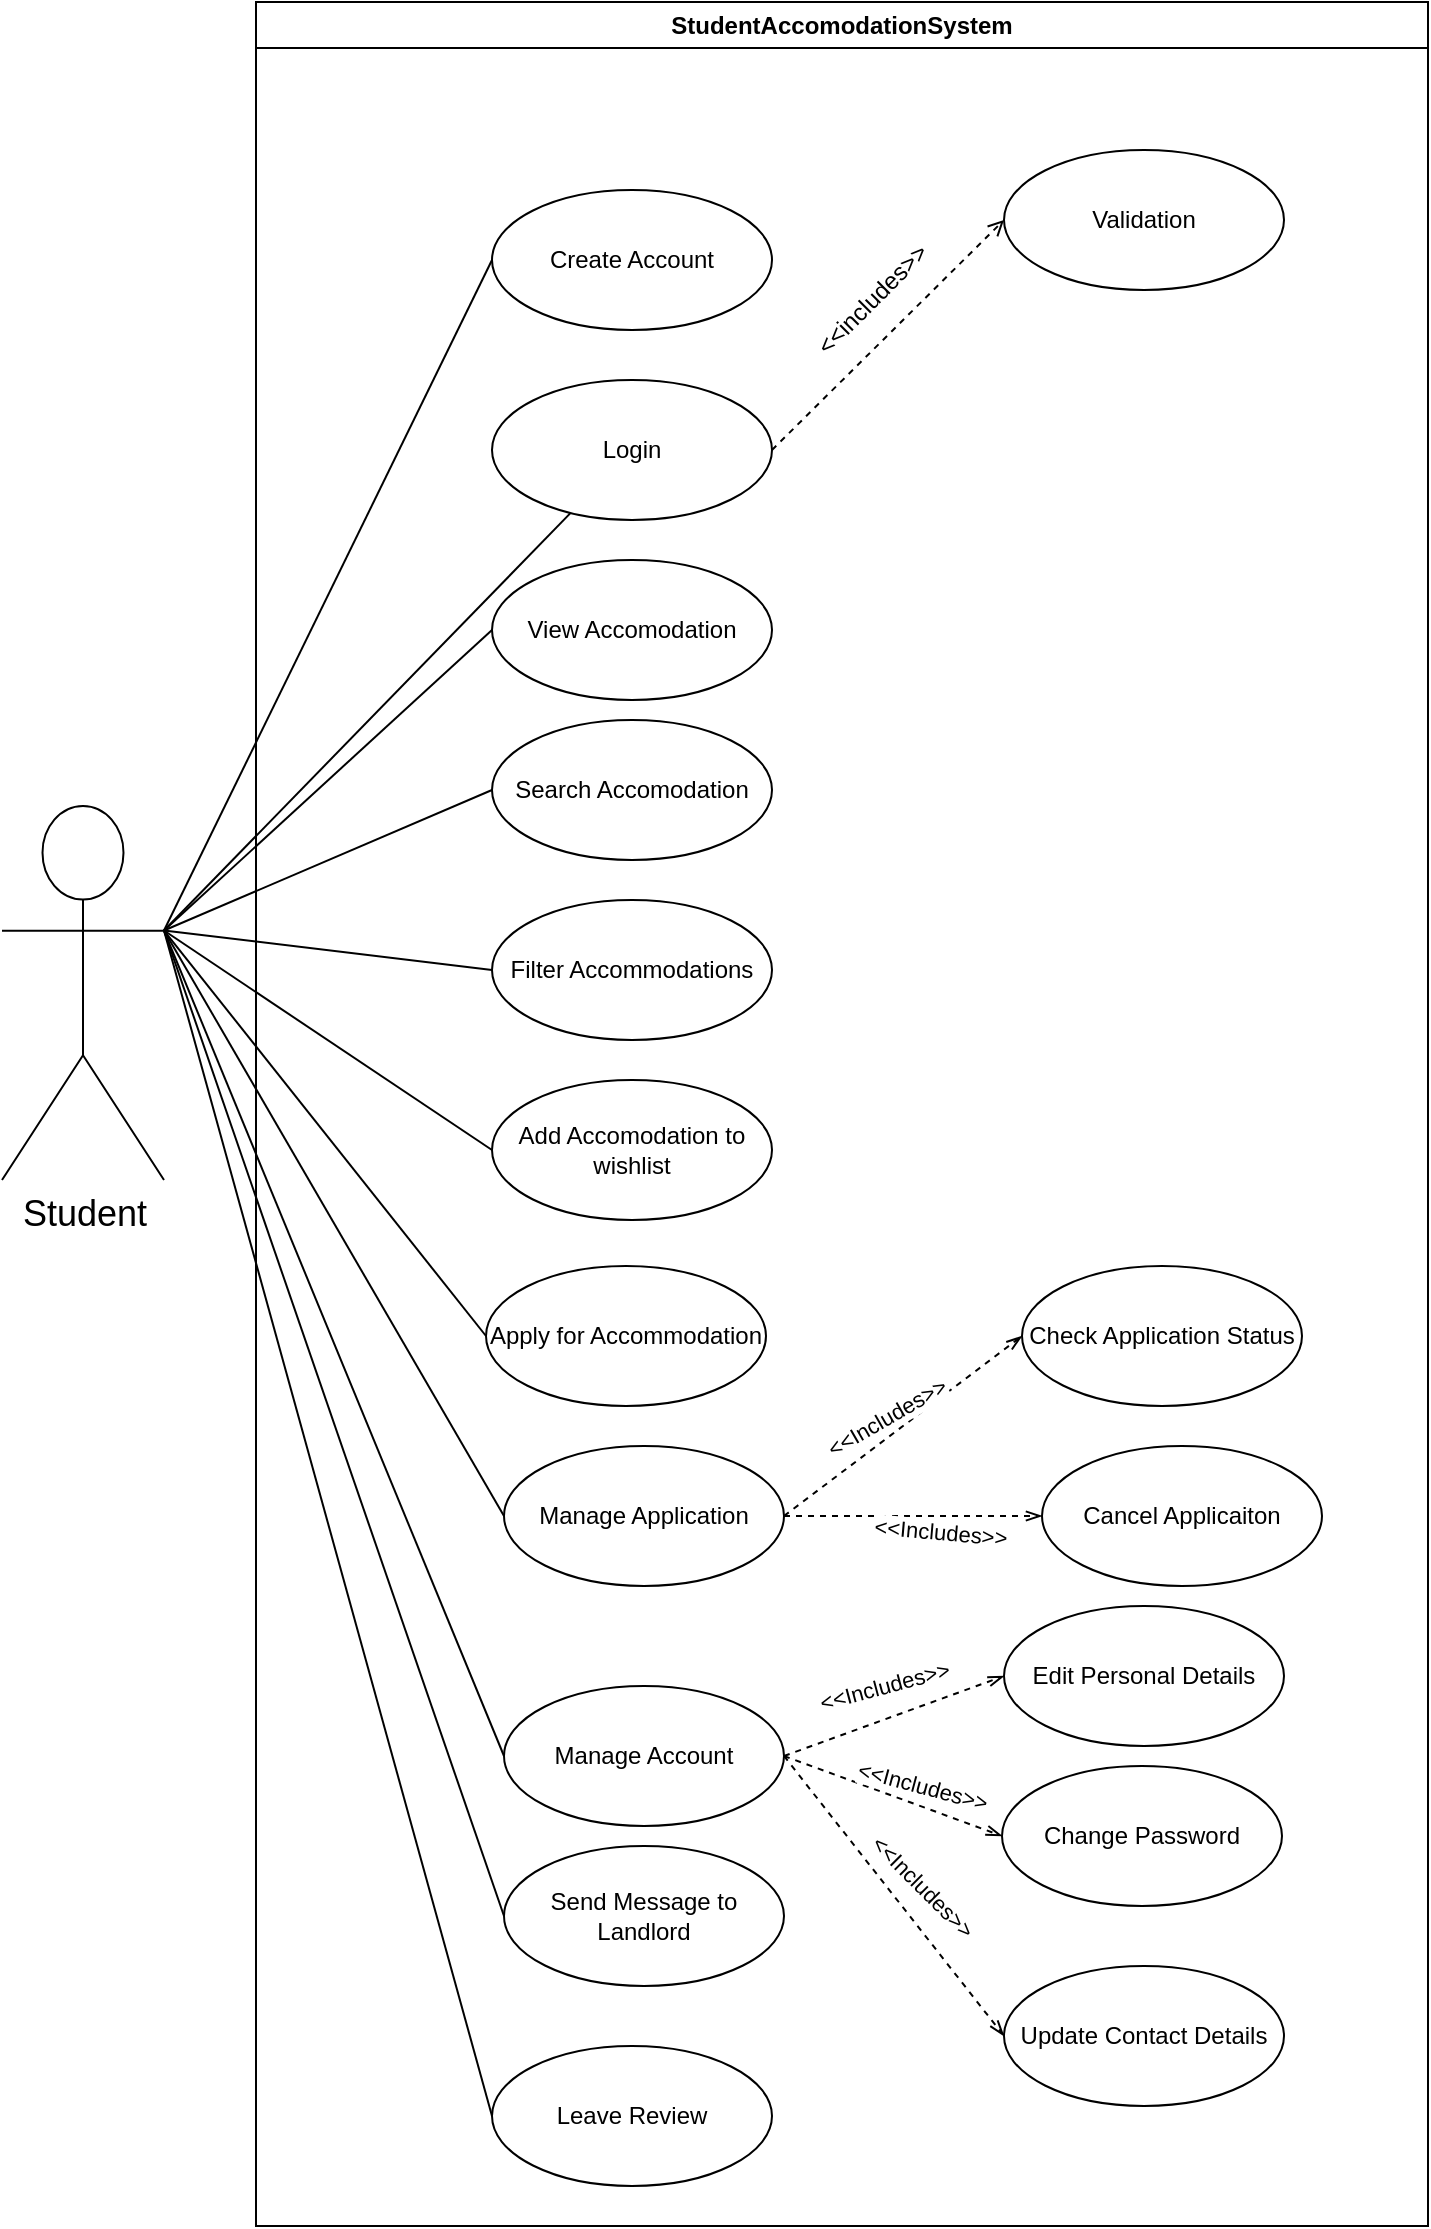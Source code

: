 <mxfile version="24.2.5" type="github">
  <diagram name="Page-1" id="rK-AMSusxKKNQ6RRBM9y">
    <mxGraphModel dx="1018" dy="620" grid="0" gridSize="10" guides="1" tooltips="1" connect="1" arrows="1" fold="1" page="1" pageScale="1" pageWidth="827" pageHeight="1169" math="0" shadow="0">
      <root>
        <mxCell id="0" />
        <mxCell id="1" parent="0" />
        <mxCell id="TJKod79dEkcCyeSPvRuY-4" style="rounded=0;orthogonalLoop=1;jettySize=auto;html=1;exitX=1;exitY=0.333;exitDx=0;exitDy=0;exitPerimeter=0;endArrow=none;endFill=0;" parent="1" source="FojOhy-D1rllTsTGri5z-2" target="TJKod79dEkcCyeSPvRuY-1" edge="1">
          <mxGeometry relative="1" as="geometry" />
        </mxCell>
        <mxCell id="TJKod79dEkcCyeSPvRuY-6" style="rounded=0;orthogonalLoop=1;jettySize=auto;html=1;exitX=1;exitY=0.333;exitDx=0;exitDy=0;exitPerimeter=0;entryX=0;entryY=0.5;entryDx=0;entryDy=0;endArrow=none;endFill=0;" parent="1" source="FojOhy-D1rllTsTGri5z-2" target="TJKod79dEkcCyeSPvRuY-2" edge="1">
          <mxGeometry relative="1" as="geometry" />
        </mxCell>
        <mxCell id="TJKod79dEkcCyeSPvRuY-9" style="rounded=0;orthogonalLoop=1;jettySize=auto;html=1;exitX=1;exitY=0.333;exitDx=0;exitDy=0;exitPerimeter=0;entryX=0;entryY=0.5;entryDx=0;entryDy=0;endArrow=none;endFill=0;" parent="1" source="FojOhy-D1rllTsTGri5z-2" target="TJKod79dEkcCyeSPvRuY-3" edge="1">
          <mxGeometry relative="1" as="geometry" />
        </mxCell>
        <mxCell id="TJKod79dEkcCyeSPvRuY-10" style="rounded=0;orthogonalLoop=1;jettySize=auto;html=1;exitX=1;exitY=0.333;exitDx=0;exitDy=0;exitPerimeter=0;entryX=0;entryY=0.5;entryDx=0;entryDy=0;endArrow=none;endFill=0;" parent="1" source="FojOhy-D1rllTsTGri5z-2" target="TJKod79dEkcCyeSPvRuY-7" edge="1">
          <mxGeometry relative="1" as="geometry" />
        </mxCell>
        <mxCell id="TJKod79dEkcCyeSPvRuY-11" style="rounded=0;orthogonalLoop=1;jettySize=auto;html=1;exitX=1;exitY=0.333;exitDx=0;exitDy=0;exitPerimeter=0;entryX=0;entryY=0.5;entryDx=0;entryDy=0;endArrow=none;endFill=0;" parent="1" source="FojOhy-D1rllTsTGri5z-2" target="TJKod79dEkcCyeSPvRuY-8" edge="1">
          <mxGeometry relative="1" as="geometry" />
        </mxCell>
        <mxCell id="TJKod79dEkcCyeSPvRuY-12" style="rounded=0;orthogonalLoop=1;jettySize=auto;html=1;exitX=1;exitY=0.333;exitDx=0;exitDy=0;exitPerimeter=0;entryX=0;entryY=0.5;entryDx=0;entryDy=0;endArrow=none;endFill=0;" parent="1" source="FojOhy-D1rllTsTGri5z-2" target="TJKod79dEkcCyeSPvRuY-13" edge="1">
          <mxGeometry relative="1" as="geometry" />
        </mxCell>
        <mxCell id="TJKod79dEkcCyeSPvRuY-15" style="rounded=0;orthogonalLoop=1;jettySize=auto;html=1;exitX=1;exitY=0.333;exitDx=0;exitDy=0;exitPerimeter=0;entryX=0;entryY=0.5;entryDx=0;entryDy=0;endArrow=none;endFill=0;" parent="1" source="FojOhy-D1rllTsTGri5z-2" target="TJKod79dEkcCyeSPvRuY-14" edge="1">
          <mxGeometry relative="1" as="geometry" />
        </mxCell>
        <mxCell id="TJKod79dEkcCyeSPvRuY-33" style="rounded=0;orthogonalLoop=1;jettySize=auto;html=1;exitX=1;exitY=0.333;exitDx=0;exitDy=0;exitPerimeter=0;entryX=0;entryY=0.5;entryDx=0;entryDy=0;endArrow=none;endFill=0;" parent="1" source="FojOhy-D1rllTsTGri5z-2" target="TJKod79dEkcCyeSPvRuY-23" edge="1">
          <mxGeometry relative="1" as="geometry" />
        </mxCell>
        <mxCell id="TJKod79dEkcCyeSPvRuY-34" style="rounded=0;orthogonalLoop=1;jettySize=auto;html=1;exitX=1;exitY=0.333;exitDx=0;exitDy=0;exitPerimeter=0;entryX=0;entryY=0.5;entryDx=0;entryDy=0;endArrow=none;endFill=0;" parent="1" source="FojOhy-D1rllTsTGri5z-2" target="TJKod79dEkcCyeSPvRuY-22" edge="1">
          <mxGeometry relative="1" as="geometry" />
        </mxCell>
        <mxCell id="TJKod79dEkcCyeSPvRuY-36" style="rounded=0;orthogonalLoop=1;jettySize=auto;html=1;exitX=1;exitY=0.333;exitDx=0;exitDy=0;exitPerimeter=0;entryX=0;entryY=0.5;entryDx=0;entryDy=0;endArrow=none;endFill=0;" parent="1" source="FojOhy-D1rllTsTGri5z-2" target="TJKod79dEkcCyeSPvRuY-35" edge="1">
          <mxGeometry relative="1" as="geometry" />
        </mxCell>
        <mxCell id="FojOhy-D1rllTsTGri5z-2" value="&lt;font style=&quot;font-size: 18px;&quot;&gt;Student&lt;/font&gt;" style="shape=umlActor;verticalLabelPosition=bottom;verticalAlign=top;html=1;" parent="1" vertex="1">
          <mxGeometry x="50" y="440" width="81" height="187" as="geometry" />
        </mxCell>
        <mxCell id="FojOhy-D1rllTsTGri5z-8" style="rounded=0;orthogonalLoop=1;jettySize=auto;html=1;exitX=1;exitY=0.5;exitDx=0;exitDy=0;entryX=0;entryY=0.5;entryDx=0;entryDy=0;endArrow=open;endFill=0;dashed=1;" parent="1" source="TJKod79dEkcCyeSPvRuY-1" target="FojOhy-D1rllTsTGri5z-7" edge="1">
          <mxGeometry relative="1" as="geometry" />
        </mxCell>
        <mxCell id="FojOhy-D1rllTsTGri5z-5" value="Create Account" style="ellipse;whiteSpace=wrap;html=1;" parent="1" vertex="1">
          <mxGeometry x="295" y="132" width="140" height="70" as="geometry" />
        </mxCell>
        <mxCell id="FojOhy-D1rllTsTGri5z-6" style="rounded=0;orthogonalLoop=1;jettySize=auto;html=1;exitX=1;exitY=0.333;exitDx=0;exitDy=0;exitPerimeter=0;entryX=0;entryY=0.5;entryDx=0;entryDy=0;endArrow=none;endFill=0;" parent="1" source="FojOhy-D1rllTsTGri5z-2" target="FojOhy-D1rllTsTGri5z-5" edge="1">
          <mxGeometry relative="1" as="geometry" />
        </mxCell>
        <mxCell id="FojOhy-D1rllTsTGri5z-7" value="Validation" style="ellipse;whiteSpace=wrap;html=1;" parent="1" vertex="1">
          <mxGeometry x="551" y="112" width="140" height="70" as="geometry" />
        </mxCell>
        <mxCell id="FojOhy-D1rllTsTGri5z-9" value="&amp;lt;&amp;lt;includes&amp;gt;&amp;gt;" style="text;html=1;align=center;verticalAlign=middle;resizable=0;points=[];autosize=1;strokeColor=none;fillColor=none;rotation=-45;" parent="1" vertex="1">
          <mxGeometry x="435" y="172" width="100" height="30" as="geometry" />
        </mxCell>
        <mxCell id="TJKod79dEkcCyeSPvRuY-1" value="Login" style="ellipse;whiteSpace=wrap;html=1;" parent="1" vertex="1">
          <mxGeometry x="295" y="227" width="140" height="70" as="geometry" />
        </mxCell>
        <mxCell id="TJKod79dEkcCyeSPvRuY-2" value="View Accomodation" style="ellipse;whiteSpace=wrap;html=1;" parent="1" vertex="1">
          <mxGeometry x="295" y="317" width="140" height="70" as="geometry" />
        </mxCell>
        <mxCell id="TJKod79dEkcCyeSPvRuY-3" value="Search Accomodation" style="ellipse;whiteSpace=wrap;html=1;" parent="1" vertex="1">
          <mxGeometry x="295" y="397" width="140" height="70" as="geometry" />
        </mxCell>
        <mxCell id="TJKod79dEkcCyeSPvRuY-7" value="Filter Accommodations" style="ellipse;whiteSpace=wrap;html=1;" parent="1" vertex="1">
          <mxGeometry x="295" y="487" width="140" height="70" as="geometry" />
        </mxCell>
        <mxCell id="TJKod79dEkcCyeSPvRuY-8" value="Add Accomodation to wishlist" style="ellipse;whiteSpace=wrap;html=1;" parent="1" vertex="1">
          <mxGeometry x="295" y="577" width="140" height="70" as="geometry" />
        </mxCell>
        <mxCell id="TJKod79dEkcCyeSPvRuY-18" style="rounded=0;orthogonalLoop=1;jettySize=auto;html=1;exitX=1;exitY=0.5;exitDx=0;exitDy=0;entryX=0;entryY=0.5;entryDx=0;entryDy=0;endArrow=openThin;endFill=0;dashed=1;" parent="1" source="TJKod79dEkcCyeSPvRuY-13" target="TJKod79dEkcCyeSPvRuY-16" edge="1">
          <mxGeometry relative="1" as="geometry" />
        </mxCell>
        <mxCell id="TJKod79dEkcCyeSPvRuY-20" value="&amp;lt;&amp;lt;Includes&amp;gt;&amp;gt;" style="edgeLabel;html=1;align=center;verticalAlign=middle;resizable=0;points=[];rotation=-30;" parent="TJKod79dEkcCyeSPvRuY-18" vertex="1" connectable="0">
          <mxGeometry x="-0.064" y="9" relative="1" as="geometry">
            <mxPoint as="offset" />
          </mxGeometry>
        </mxCell>
        <mxCell id="TJKod79dEkcCyeSPvRuY-13" value="Manage Application" style="ellipse;whiteSpace=wrap;html=1;" parent="1" vertex="1">
          <mxGeometry x="301" y="760" width="140" height="70" as="geometry" />
        </mxCell>
        <mxCell id="TJKod79dEkcCyeSPvRuY-14" value="Apply for Accommodation" style="ellipse;whiteSpace=wrap;html=1;" parent="1" vertex="1">
          <mxGeometry x="292" y="670" width="140" height="70" as="geometry" />
        </mxCell>
        <mxCell id="TJKod79dEkcCyeSPvRuY-16" value="Check Application Status" style="ellipse;whiteSpace=wrap;html=1;" parent="1" vertex="1">
          <mxGeometry x="560" y="670" width="140" height="70" as="geometry" />
        </mxCell>
        <mxCell id="TJKod79dEkcCyeSPvRuY-17" value="Cancel Applicaiton" style="ellipse;whiteSpace=wrap;html=1;" parent="1" vertex="1">
          <mxGeometry x="570" y="760" width="140" height="70" as="geometry" />
        </mxCell>
        <mxCell id="TJKod79dEkcCyeSPvRuY-19" style="rounded=0;orthogonalLoop=1;jettySize=auto;html=1;exitX=1;exitY=0.5;exitDx=0;exitDy=0;entryX=0;entryY=0.5;entryDx=0;entryDy=0;endArrow=openThin;endFill=0;dashed=1;" parent="1" source="TJKod79dEkcCyeSPvRuY-13" target="TJKod79dEkcCyeSPvRuY-17" edge="1">
          <mxGeometry relative="1" as="geometry">
            <mxPoint x="445" y="702" as="sourcePoint" />
            <mxPoint x="540" y="630" as="targetPoint" />
          </mxGeometry>
        </mxCell>
        <mxCell id="TJKod79dEkcCyeSPvRuY-21" value="&amp;lt;&amp;lt;Includes&amp;gt;&amp;gt;" style="edgeLabel;html=1;align=center;verticalAlign=middle;resizable=0;points=[];rotation=5;" parent="1" vertex="1" connectable="0">
          <mxGeometry x="510.002" y="794.995" as="geometry">
            <mxPoint x="9.091" y="6.882" as="offset" />
          </mxGeometry>
        </mxCell>
        <mxCell id="TJKod79dEkcCyeSPvRuY-22" value="Leave Review" style="ellipse;whiteSpace=wrap;html=1;" parent="1" vertex="1">
          <mxGeometry x="295" y="1060" width="140" height="70" as="geometry" />
        </mxCell>
        <mxCell id="TJKod79dEkcCyeSPvRuY-27" style="rounded=0;orthogonalLoop=1;jettySize=auto;html=1;exitX=1;exitY=0.5;exitDx=0;exitDy=0;entryX=0;entryY=0.5;entryDx=0;entryDy=0;dashed=1;endArrow=openThin;endFill=0;" parent="1" source="TJKod79dEkcCyeSPvRuY-23" target="TJKod79dEkcCyeSPvRuY-24" edge="1">
          <mxGeometry relative="1" as="geometry" />
        </mxCell>
        <mxCell id="TJKod79dEkcCyeSPvRuY-29" style="rounded=0;orthogonalLoop=1;jettySize=auto;html=1;exitX=1;exitY=0.5;exitDx=0;exitDy=0;entryX=0;entryY=0.5;entryDx=0;entryDy=0;endArrow=openThin;endFill=0;dashed=1;" parent="1" source="TJKod79dEkcCyeSPvRuY-23" target="TJKod79dEkcCyeSPvRuY-25" edge="1">
          <mxGeometry relative="1" as="geometry" />
        </mxCell>
        <mxCell id="TJKod79dEkcCyeSPvRuY-31" style="rounded=0;orthogonalLoop=1;jettySize=auto;html=1;exitX=1;exitY=0.5;exitDx=0;exitDy=0;entryX=0;entryY=0.5;entryDx=0;entryDy=0;dashed=1;endArrow=openThin;endFill=0;" parent="1" source="TJKod79dEkcCyeSPvRuY-23" target="TJKod79dEkcCyeSPvRuY-26" edge="1">
          <mxGeometry relative="1" as="geometry" />
        </mxCell>
        <mxCell id="TJKod79dEkcCyeSPvRuY-23" value="Manage Account" style="ellipse;whiteSpace=wrap;html=1;" parent="1" vertex="1">
          <mxGeometry x="301" y="880" width="140" height="70" as="geometry" />
        </mxCell>
        <mxCell id="TJKod79dEkcCyeSPvRuY-24" value="Edit Personal Details" style="ellipse;whiteSpace=wrap;html=1;" parent="1" vertex="1">
          <mxGeometry x="551" y="840" width="140" height="70" as="geometry" />
        </mxCell>
        <mxCell id="TJKod79dEkcCyeSPvRuY-25" value="Change Password" style="ellipse;whiteSpace=wrap;html=1;" parent="1" vertex="1">
          <mxGeometry x="550" y="920" width="140" height="70" as="geometry" />
        </mxCell>
        <mxCell id="TJKod79dEkcCyeSPvRuY-26" value="Update Contact Details" style="ellipse;whiteSpace=wrap;html=1;" parent="1" vertex="1">
          <mxGeometry x="551" y="1020" width="140" height="70" as="geometry" />
        </mxCell>
        <mxCell id="TJKod79dEkcCyeSPvRuY-28" value="&amp;lt;&amp;lt;Includes&amp;gt;&amp;gt;" style="edgeLabel;html=1;align=center;verticalAlign=middle;resizable=0;points=[];rotation=-15;" parent="1" vertex="1" connectable="0">
          <mxGeometry x="491.002" y="879.997" as="geometry" />
        </mxCell>
        <mxCell id="TJKod79dEkcCyeSPvRuY-30" value="&amp;lt;&amp;lt;Includes&amp;gt;&amp;gt;" style="edgeLabel;html=1;align=center;verticalAlign=middle;resizable=0;points=[];rotation=15;" parent="1" vertex="1" connectable="0">
          <mxGeometry x="510.002" y="929.997" as="geometry" />
        </mxCell>
        <mxCell id="TJKod79dEkcCyeSPvRuY-32" value="&amp;lt;&amp;lt;Includes&amp;gt;&amp;gt;" style="edgeLabel;html=1;align=center;verticalAlign=middle;resizable=0;points=[];rotation=45;" parent="1" vertex="1" connectable="0">
          <mxGeometry x="510.002" y="979.997" as="geometry" />
        </mxCell>
        <mxCell id="TJKod79dEkcCyeSPvRuY-35" value="Send Message to Landlord" style="ellipse;whiteSpace=wrap;html=1;" parent="1" vertex="1">
          <mxGeometry x="301" y="960" width="140" height="70" as="geometry" />
        </mxCell>
        <mxCell id="fJEHaeqS2e_YVtIhRU6O-1" value="StudentAccomodationSystem" style="swimlane;whiteSpace=wrap;html=1;" vertex="1" parent="1">
          <mxGeometry x="177" y="38" width="586" height="1112" as="geometry" />
        </mxCell>
      </root>
    </mxGraphModel>
  </diagram>
</mxfile>
